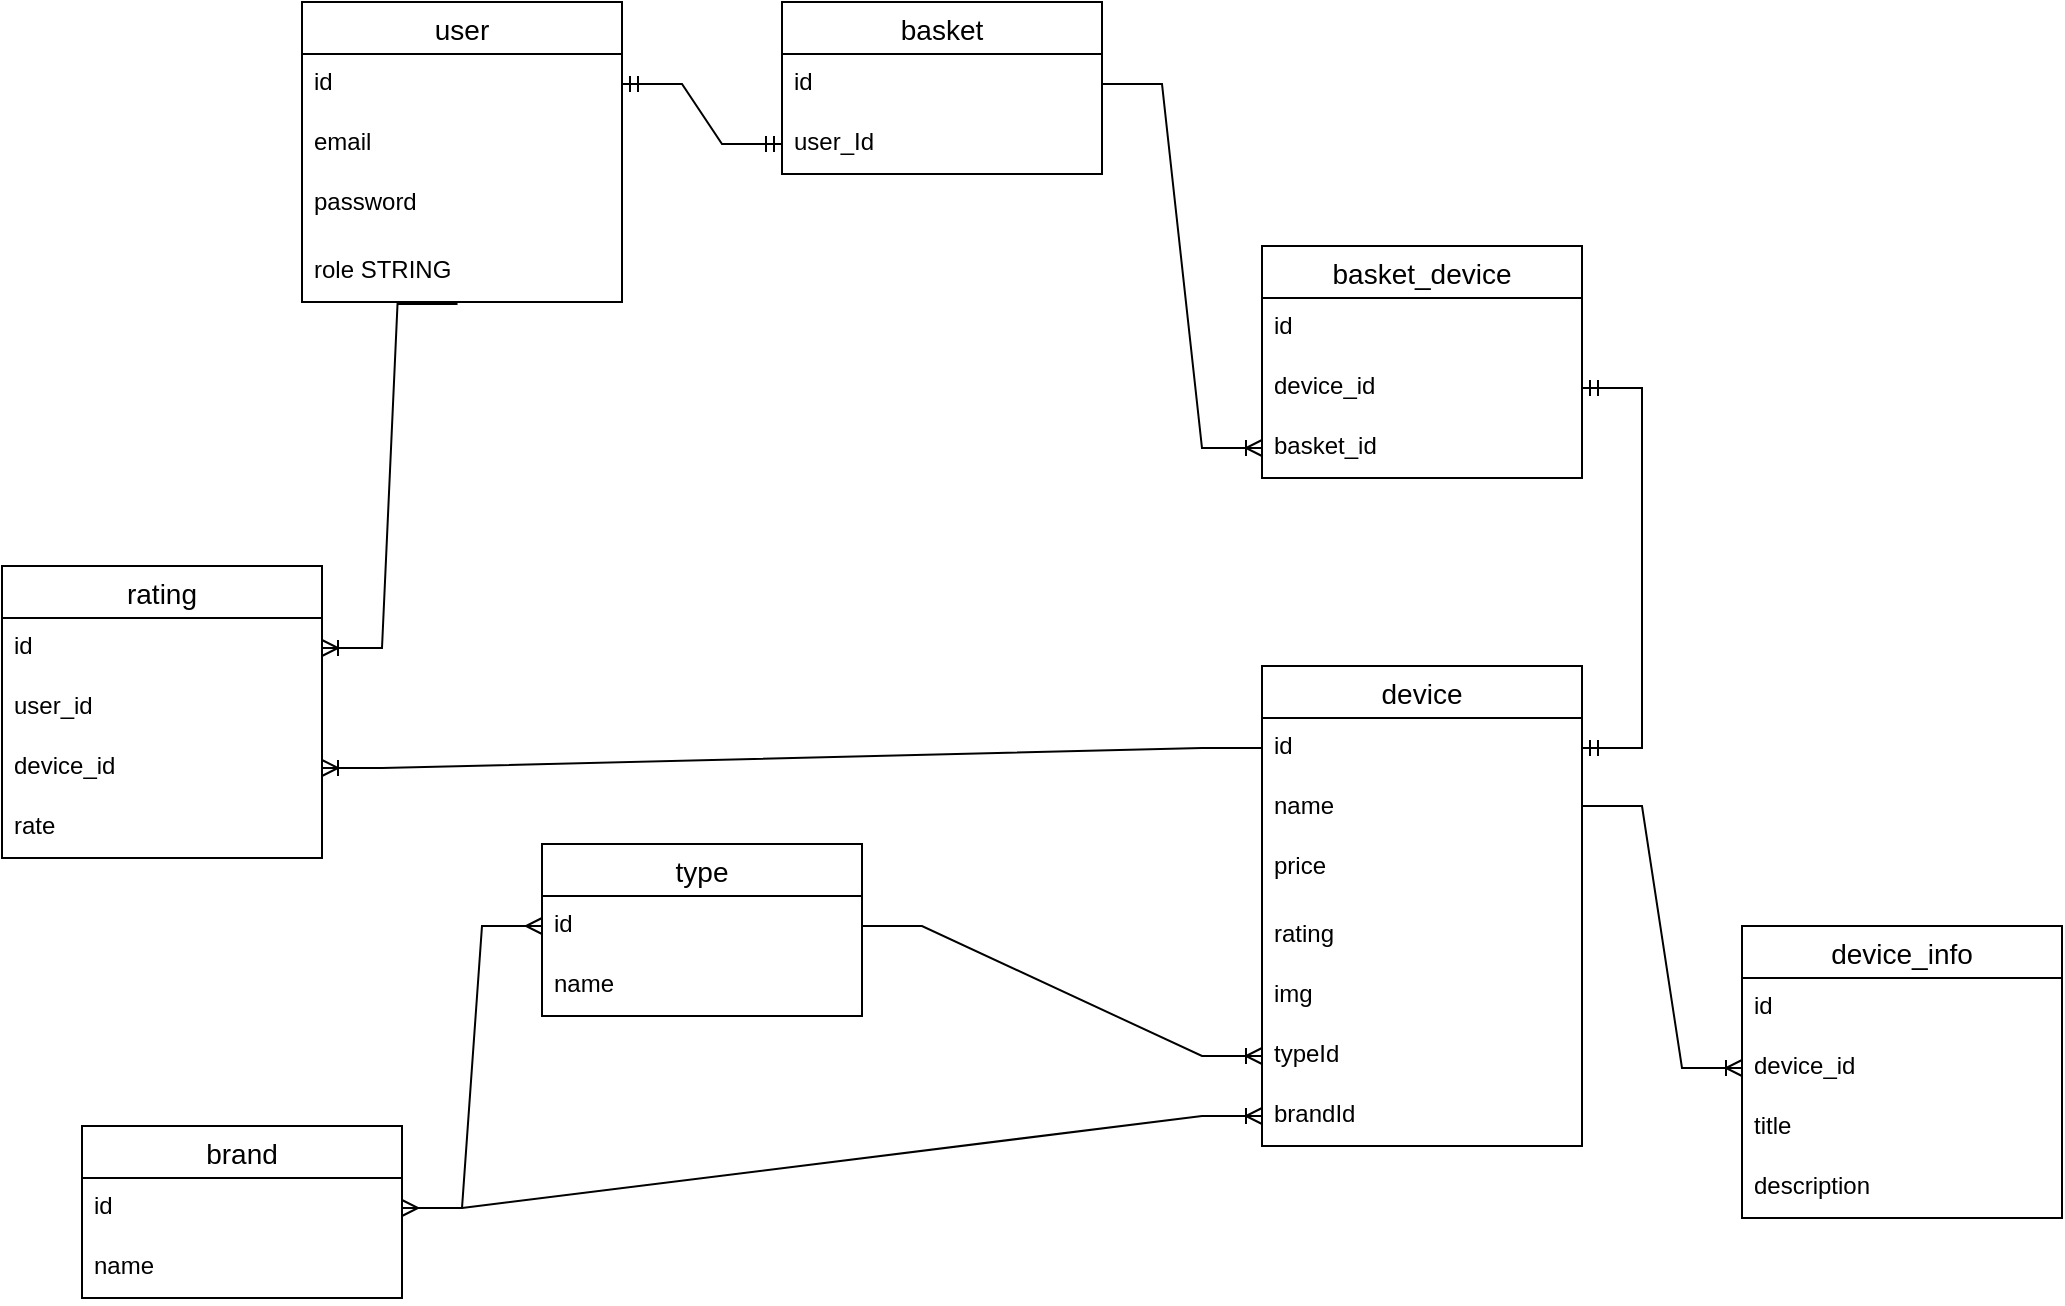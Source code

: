 <mxfile version="24.8.3">
  <diagram name="Страница — 1" id="5M2duqZDa_DK8eWNeIRL">
    <mxGraphModel dx="2261" dy="791" grid="1" gridSize="10" guides="1" tooltips="1" connect="1" arrows="1" fold="1" page="1" pageScale="1" pageWidth="827" pageHeight="1169" math="0" shadow="0">
      <root>
        <mxCell id="0" />
        <mxCell id="1" parent="0" />
        <mxCell id="6WRBKuOcwTeLgiJL0iYH-20" value="user" style="swimlane;fontStyle=0;childLayout=stackLayout;horizontal=1;startSize=26;horizontalStack=0;resizeParent=1;resizeParentMax=0;resizeLast=0;collapsible=1;marginBottom=0;align=center;fontSize=14;" parent="1" vertex="1">
          <mxGeometry x="40" y="78" width="160" height="150" as="geometry">
            <mxRectangle x="40" y="80" width="70" height="30" as="alternateBounds" />
          </mxGeometry>
        </mxCell>
        <mxCell id="6WRBKuOcwTeLgiJL0iYH-21" value="id" style="text;strokeColor=none;fillColor=none;spacingLeft=4;spacingRight=4;overflow=hidden;rotatable=0;points=[[0,0.5],[1,0.5]];portConstraint=eastwest;fontSize=12;whiteSpace=wrap;html=1;" parent="6WRBKuOcwTeLgiJL0iYH-20" vertex="1">
          <mxGeometry y="26" width="160" height="30" as="geometry" />
        </mxCell>
        <mxCell id="6WRBKuOcwTeLgiJL0iYH-22" value="email" style="text;strokeColor=none;fillColor=none;spacingLeft=4;spacingRight=4;overflow=hidden;rotatable=0;points=[[0,0.5],[1,0.5]];portConstraint=eastwest;fontSize=12;whiteSpace=wrap;html=1;" parent="6WRBKuOcwTeLgiJL0iYH-20" vertex="1">
          <mxGeometry y="56" width="160" height="30" as="geometry" />
        </mxCell>
        <mxCell id="6WRBKuOcwTeLgiJL0iYH-23" value="password" style="text;strokeColor=none;fillColor=none;spacingLeft=4;spacingRight=4;overflow=hidden;rotatable=0;points=[[0,0.5],[1,0.5]];portConstraint=eastwest;fontSize=12;whiteSpace=wrap;html=1;" parent="6WRBKuOcwTeLgiJL0iYH-20" vertex="1">
          <mxGeometry y="86" width="160" height="34" as="geometry" />
        </mxCell>
        <mxCell id="6WRBKuOcwTeLgiJL0iYH-37" value="role STRING" style="text;strokeColor=none;fillColor=none;spacingLeft=4;spacingRight=4;overflow=hidden;rotatable=0;points=[[0,0.5],[1,0.5]];portConstraint=eastwest;fontSize=12;whiteSpace=wrap;html=1;" parent="6WRBKuOcwTeLgiJL0iYH-20" vertex="1">
          <mxGeometry y="120" width="160" height="30" as="geometry" />
        </mxCell>
        <mxCell id="6WRBKuOcwTeLgiJL0iYH-38" value="basket" style="swimlane;fontStyle=0;childLayout=stackLayout;horizontal=1;startSize=26;horizontalStack=0;resizeParent=1;resizeParentMax=0;resizeLast=0;collapsible=1;marginBottom=0;align=center;fontSize=14;" parent="1" vertex="1">
          <mxGeometry x="280" y="78" width="160" height="86" as="geometry">
            <mxRectangle x="40" y="80" width="70" height="30" as="alternateBounds" />
          </mxGeometry>
        </mxCell>
        <mxCell id="6WRBKuOcwTeLgiJL0iYH-39" value="id" style="text;strokeColor=none;fillColor=none;spacingLeft=4;spacingRight=4;overflow=hidden;rotatable=0;points=[[0,0.5],[1,0.5]];portConstraint=eastwest;fontSize=12;whiteSpace=wrap;html=1;" parent="6WRBKuOcwTeLgiJL0iYH-38" vertex="1">
          <mxGeometry y="26" width="160" height="30" as="geometry" />
        </mxCell>
        <mxCell id="6WRBKuOcwTeLgiJL0iYH-40" value="user_Id" style="text;strokeColor=none;fillColor=none;spacingLeft=4;spacingRight=4;overflow=hidden;rotatable=0;points=[[0,0.5],[1,0.5]];portConstraint=eastwest;fontSize=12;whiteSpace=wrap;html=1;" parent="6WRBKuOcwTeLgiJL0iYH-38" vertex="1">
          <mxGeometry y="56" width="160" height="30" as="geometry" />
        </mxCell>
        <mxCell id="6WRBKuOcwTeLgiJL0iYH-43" value="" style="edgeStyle=entityRelationEdgeStyle;fontSize=12;html=1;endArrow=ERmandOne;startArrow=ERmandOne;rounded=0;entryX=0;entryY=0.5;entryDx=0;entryDy=0;exitX=1;exitY=0.5;exitDx=0;exitDy=0;" parent="1" source="6WRBKuOcwTeLgiJL0iYH-21" target="6WRBKuOcwTeLgiJL0iYH-40" edge="1">
          <mxGeometry width="100" height="100" relative="1" as="geometry">
            <mxPoint x="220" y="350" as="sourcePoint" />
            <mxPoint x="320" y="250" as="targetPoint" />
          </mxGeometry>
        </mxCell>
        <mxCell id="6WRBKuOcwTeLgiJL0iYH-44" value="device" style="swimlane;fontStyle=0;childLayout=stackLayout;horizontal=1;startSize=26;horizontalStack=0;resizeParent=1;resizeParentMax=0;resizeLast=0;collapsible=1;marginBottom=0;align=center;fontSize=14;" parent="1" vertex="1">
          <mxGeometry x="520" y="410" width="160" height="240" as="geometry">
            <mxRectangle x="40" y="80" width="70" height="30" as="alternateBounds" />
          </mxGeometry>
        </mxCell>
        <mxCell id="6WRBKuOcwTeLgiJL0iYH-45" value="id" style="text;strokeColor=none;fillColor=none;spacingLeft=4;spacingRight=4;overflow=hidden;rotatable=0;points=[[0,0.5],[1,0.5]];portConstraint=eastwest;fontSize=12;whiteSpace=wrap;html=1;" parent="6WRBKuOcwTeLgiJL0iYH-44" vertex="1">
          <mxGeometry y="26" width="160" height="30" as="geometry" />
        </mxCell>
        <mxCell id="6WRBKuOcwTeLgiJL0iYH-46" value="name" style="text;strokeColor=none;fillColor=none;spacingLeft=4;spacingRight=4;overflow=hidden;rotatable=0;points=[[0,0.5],[1,0.5]];portConstraint=eastwest;fontSize=12;whiteSpace=wrap;html=1;" parent="6WRBKuOcwTeLgiJL0iYH-44" vertex="1">
          <mxGeometry y="56" width="160" height="30" as="geometry" />
        </mxCell>
        <mxCell id="6WRBKuOcwTeLgiJL0iYH-47" value="price" style="text;strokeColor=none;fillColor=none;spacingLeft=4;spacingRight=4;overflow=hidden;rotatable=0;points=[[0,0.5],[1,0.5]];portConstraint=eastwest;fontSize=12;whiteSpace=wrap;html=1;" parent="6WRBKuOcwTeLgiJL0iYH-44" vertex="1">
          <mxGeometry y="86" width="160" height="34" as="geometry" />
        </mxCell>
        <mxCell id="6WRBKuOcwTeLgiJL0iYH-48" value="rating" style="text;strokeColor=none;fillColor=none;spacingLeft=4;spacingRight=4;overflow=hidden;rotatable=0;points=[[0,0.5],[1,0.5]];portConstraint=eastwest;fontSize=12;whiteSpace=wrap;html=1;" parent="6WRBKuOcwTeLgiJL0iYH-44" vertex="1">
          <mxGeometry y="120" width="160" height="30" as="geometry" />
        </mxCell>
        <mxCell id="6WRBKuOcwTeLgiJL0iYH-49" value="img" style="text;strokeColor=none;fillColor=none;spacingLeft=4;spacingRight=4;overflow=hidden;rotatable=0;points=[[0,0.5],[1,0.5]];portConstraint=eastwest;fontSize=12;whiteSpace=wrap;html=1;" parent="6WRBKuOcwTeLgiJL0iYH-44" vertex="1">
          <mxGeometry y="150" width="160" height="30" as="geometry" />
        </mxCell>
        <mxCell id="6WRBKuOcwTeLgiJL0iYH-50" value="typeId" style="text;strokeColor=none;fillColor=none;spacingLeft=4;spacingRight=4;overflow=hidden;rotatable=0;points=[[0,0.5],[1,0.5]];portConstraint=eastwest;fontSize=12;whiteSpace=wrap;html=1;" parent="6WRBKuOcwTeLgiJL0iYH-44" vertex="1">
          <mxGeometry y="180" width="160" height="30" as="geometry" />
        </mxCell>
        <mxCell id="6WRBKuOcwTeLgiJL0iYH-51" value="brandId" style="text;strokeColor=none;fillColor=none;spacingLeft=4;spacingRight=4;overflow=hidden;rotatable=0;points=[[0,0.5],[1,0.5]];portConstraint=eastwest;fontSize=12;whiteSpace=wrap;html=1;" parent="6WRBKuOcwTeLgiJL0iYH-44" vertex="1">
          <mxGeometry y="210" width="160" height="30" as="geometry" />
        </mxCell>
        <mxCell id="6WRBKuOcwTeLgiJL0iYH-52" value="type" style="swimlane;fontStyle=0;childLayout=stackLayout;horizontal=1;startSize=26;horizontalStack=0;resizeParent=1;resizeParentMax=0;resizeLast=0;collapsible=1;marginBottom=0;align=center;fontSize=14;" parent="1" vertex="1">
          <mxGeometry x="160" y="499" width="160" height="86" as="geometry" />
        </mxCell>
        <mxCell id="6WRBKuOcwTeLgiJL0iYH-53" value="id" style="text;strokeColor=none;fillColor=none;spacingLeft=4;spacingRight=4;overflow=hidden;rotatable=0;points=[[0,0.5],[1,0.5]];portConstraint=eastwest;fontSize=12;whiteSpace=wrap;html=1;" parent="6WRBKuOcwTeLgiJL0iYH-52" vertex="1">
          <mxGeometry y="26" width="160" height="30" as="geometry" />
        </mxCell>
        <mxCell id="6WRBKuOcwTeLgiJL0iYH-54" value="name" style="text;strokeColor=none;fillColor=none;spacingLeft=4;spacingRight=4;overflow=hidden;rotatable=0;points=[[0,0.5],[1,0.5]];portConstraint=eastwest;fontSize=12;whiteSpace=wrap;html=1;" parent="6WRBKuOcwTeLgiJL0iYH-52" vertex="1">
          <mxGeometry y="56" width="160" height="30" as="geometry" />
        </mxCell>
        <mxCell id="6WRBKuOcwTeLgiJL0iYH-56" value="brand" style="swimlane;fontStyle=0;childLayout=stackLayout;horizontal=1;startSize=26;horizontalStack=0;resizeParent=1;resizeParentMax=0;resizeLast=0;collapsible=1;marginBottom=0;align=center;fontSize=14;" parent="1" vertex="1">
          <mxGeometry x="-70" y="640" width="160" height="86" as="geometry" />
        </mxCell>
        <mxCell id="6WRBKuOcwTeLgiJL0iYH-57" value="id" style="text;strokeColor=none;fillColor=none;spacingLeft=4;spacingRight=4;overflow=hidden;rotatable=0;points=[[0,0.5],[1,0.5]];portConstraint=eastwest;fontSize=12;whiteSpace=wrap;html=1;" parent="6WRBKuOcwTeLgiJL0iYH-56" vertex="1">
          <mxGeometry y="26" width="160" height="30" as="geometry" />
        </mxCell>
        <mxCell id="6WRBKuOcwTeLgiJL0iYH-58" value="name" style="text;strokeColor=none;fillColor=none;spacingLeft=4;spacingRight=4;overflow=hidden;rotatable=0;points=[[0,0.5],[1,0.5]];portConstraint=eastwest;fontSize=12;whiteSpace=wrap;html=1;" parent="6WRBKuOcwTeLgiJL0iYH-56" vertex="1">
          <mxGeometry y="56" width="160" height="30" as="geometry" />
        </mxCell>
        <mxCell id="6WRBKuOcwTeLgiJL0iYH-60" value="" style="edgeStyle=entityRelationEdgeStyle;fontSize=12;html=1;endArrow=ERoneToMany;rounded=0;entryX=0;entryY=0.5;entryDx=0;entryDy=0;" parent="1" source="6WRBKuOcwTeLgiJL0iYH-53" target="6WRBKuOcwTeLgiJL0iYH-50" edge="1">
          <mxGeometry width="100" height="100" relative="1" as="geometry">
            <mxPoint x="420" y="400" as="sourcePoint" />
            <mxPoint x="460" y="420" as="targetPoint" />
          </mxGeometry>
        </mxCell>
        <mxCell id="6WRBKuOcwTeLgiJL0iYH-61" value="" style="edgeStyle=entityRelationEdgeStyle;fontSize=12;html=1;endArrow=ERoneToMany;rounded=0;exitX=1;exitY=0.5;exitDx=0;exitDy=0;" parent="1" source="6WRBKuOcwTeLgiJL0iYH-57" target="6WRBKuOcwTeLgiJL0iYH-51" edge="1">
          <mxGeometry width="100" height="100" relative="1" as="geometry">
            <mxPoint x="380" y="700" as="sourcePoint" />
            <mxPoint x="480" y="600" as="targetPoint" />
          </mxGeometry>
        </mxCell>
        <mxCell id="6WRBKuOcwTeLgiJL0iYH-74" value="" style="edgeStyle=entityRelationEdgeStyle;fontSize=12;html=1;endArrow=ERmany;startArrow=ERmany;rounded=0;entryX=0;entryY=0.5;entryDx=0;entryDy=0;exitX=1;exitY=0.5;exitDx=0;exitDy=0;" parent="1" source="6WRBKuOcwTeLgiJL0iYH-57" target="6WRBKuOcwTeLgiJL0iYH-53" edge="1">
          <mxGeometry width="100" height="100" relative="1" as="geometry">
            <mxPoint x="30" y="590" as="sourcePoint" />
            <mxPoint x="130" y="490" as="targetPoint" />
          </mxGeometry>
        </mxCell>
        <mxCell id="6WRBKuOcwTeLgiJL0iYH-75" value="device_info" style="swimlane;fontStyle=0;childLayout=stackLayout;horizontal=1;startSize=26;horizontalStack=0;resizeParent=1;resizeParentMax=0;resizeLast=0;collapsible=1;marginBottom=0;align=center;fontSize=14;" parent="1" vertex="1">
          <mxGeometry x="760" y="540" width="160" height="146" as="geometry" />
        </mxCell>
        <mxCell id="6WRBKuOcwTeLgiJL0iYH-76" value="id" style="text;strokeColor=none;fillColor=none;spacingLeft=4;spacingRight=4;overflow=hidden;rotatable=0;points=[[0,0.5],[1,0.5]];portConstraint=eastwest;fontSize=12;whiteSpace=wrap;html=1;" parent="6WRBKuOcwTeLgiJL0iYH-75" vertex="1">
          <mxGeometry y="26" width="160" height="30" as="geometry" />
        </mxCell>
        <mxCell id="6WRBKuOcwTeLgiJL0iYH-77" value="device_id" style="text;strokeColor=none;fillColor=none;spacingLeft=4;spacingRight=4;overflow=hidden;rotatable=0;points=[[0,0.5],[1,0.5]];portConstraint=eastwest;fontSize=12;whiteSpace=wrap;html=1;" parent="6WRBKuOcwTeLgiJL0iYH-75" vertex="1">
          <mxGeometry y="56" width="160" height="30" as="geometry" />
        </mxCell>
        <mxCell id="6WRBKuOcwTeLgiJL0iYH-78" value="title" style="text;strokeColor=none;fillColor=none;spacingLeft=4;spacingRight=4;overflow=hidden;rotatable=0;points=[[0,0.5],[1,0.5]];portConstraint=eastwest;fontSize=12;whiteSpace=wrap;html=1;" parent="6WRBKuOcwTeLgiJL0iYH-75" vertex="1">
          <mxGeometry y="86" width="160" height="30" as="geometry" />
        </mxCell>
        <mxCell id="6WRBKuOcwTeLgiJL0iYH-79" value="description" style="text;strokeColor=none;fillColor=none;spacingLeft=4;spacingRight=4;overflow=hidden;rotatable=0;points=[[0,0.5],[1,0.5]];portConstraint=eastwest;fontSize=12;whiteSpace=wrap;html=1;" parent="6WRBKuOcwTeLgiJL0iYH-75" vertex="1">
          <mxGeometry y="116" width="160" height="30" as="geometry" />
        </mxCell>
        <mxCell id="6WRBKuOcwTeLgiJL0iYH-80" value="" style="edgeStyle=entityRelationEdgeStyle;fontSize=12;html=1;endArrow=ERoneToMany;rounded=0;exitX=1;exitY=0.5;exitDx=0;exitDy=0;entryX=0;entryY=0.5;entryDx=0;entryDy=0;" parent="1" target="6WRBKuOcwTeLgiJL0iYH-77" edge="1">
          <mxGeometry width="100" height="100" relative="1" as="geometry">
            <mxPoint x="680" y="480" as="sourcePoint" />
            <mxPoint x="740" y="620" as="targetPoint" />
            <Array as="points">
              <mxPoint x="700" y="640" />
            </Array>
          </mxGeometry>
        </mxCell>
        <mxCell id="6WRBKuOcwTeLgiJL0iYH-82" value="basket_device" style="swimlane;fontStyle=0;childLayout=stackLayout;horizontal=1;startSize=26;horizontalStack=0;resizeParent=1;resizeParentMax=0;resizeLast=0;collapsible=1;marginBottom=0;align=center;fontSize=14;" parent="1" vertex="1">
          <mxGeometry x="520" y="200" width="160" height="116" as="geometry" />
        </mxCell>
        <mxCell id="6WRBKuOcwTeLgiJL0iYH-83" value="id" style="text;strokeColor=none;fillColor=none;spacingLeft=4;spacingRight=4;overflow=hidden;rotatable=0;points=[[0,0.5],[1,0.5]];portConstraint=eastwest;fontSize=12;whiteSpace=wrap;html=1;" parent="6WRBKuOcwTeLgiJL0iYH-82" vertex="1">
          <mxGeometry y="26" width="160" height="30" as="geometry" />
        </mxCell>
        <mxCell id="6WRBKuOcwTeLgiJL0iYH-84" value="device_id" style="text;strokeColor=none;fillColor=none;spacingLeft=4;spacingRight=4;overflow=hidden;rotatable=0;points=[[0,0.5],[1,0.5]];portConstraint=eastwest;fontSize=12;whiteSpace=wrap;html=1;" parent="6WRBKuOcwTeLgiJL0iYH-82" vertex="1">
          <mxGeometry y="56" width="160" height="30" as="geometry" />
        </mxCell>
        <mxCell id="6WRBKuOcwTeLgiJL0iYH-85" value="basket_id" style="text;strokeColor=none;fillColor=none;spacingLeft=4;spacingRight=4;overflow=hidden;rotatable=0;points=[[0,0.5],[1,0.5]];portConstraint=eastwest;fontSize=12;whiteSpace=wrap;html=1;" parent="6WRBKuOcwTeLgiJL0iYH-82" vertex="1">
          <mxGeometry y="86" width="160" height="30" as="geometry" />
        </mxCell>
        <mxCell id="6WRBKuOcwTeLgiJL0iYH-86" value="" style="edgeStyle=entityRelationEdgeStyle;fontSize=12;html=1;endArrow=ERoneToMany;rounded=0;exitX=1;exitY=0.5;exitDx=0;exitDy=0;entryX=0;entryY=0.5;entryDx=0;entryDy=0;" parent="1" source="6WRBKuOcwTeLgiJL0iYH-39" target="6WRBKuOcwTeLgiJL0iYH-85" edge="1">
          <mxGeometry width="100" height="100" relative="1" as="geometry">
            <mxPoint x="330" y="360" as="sourcePoint" />
            <mxPoint x="430" y="260" as="targetPoint" />
          </mxGeometry>
        </mxCell>
        <mxCell id="6WRBKuOcwTeLgiJL0iYH-89" value="" style="edgeStyle=entityRelationEdgeStyle;fontSize=12;html=1;endArrow=ERmandOne;startArrow=ERmandOne;rounded=0;exitX=1;exitY=0.5;exitDx=0;exitDy=0;entryX=1;entryY=0.5;entryDx=0;entryDy=0;" parent="1" source="6WRBKuOcwTeLgiJL0iYH-45" target="6WRBKuOcwTeLgiJL0iYH-84" edge="1">
          <mxGeometry width="100" height="100" relative="1" as="geometry">
            <mxPoint x="380" y="460" as="sourcePoint" />
            <mxPoint x="480" y="360" as="targetPoint" />
          </mxGeometry>
        </mxCell>
        <mxCell id="6WRBKuOcwTeLgiJL0iYH-90" value="rating" style="swimlane;fontStyle=0;childLayout=stackLayout;horizontal=1;startSize=26;horizontalStack=0;resizeParent=1;resizeParentMax=0;resizeLast=0;collapsible=1;marginBottom=0;align=center;fontSize=14;" parent="1" vertex="1">
          <mxGeometry x="-110" y="360" width="160" height="146" as="geometry" />
        </mxCell>
        <mxCell id="6WRBKuOcwTeLgiJL0iYH-91" value="id" style="text;strokeColor=none;fillColor=none;spacingLeft=4;spacingRight=4;overflow=hidden;rotatable=0;points=[[0,0.5],[1,0.5]];portConstraint=eastwest;fontSize=12;whiteSpace=wrap;html=1;" parent="6WRBKuOcwTeLgiJL0iYH-90" vertex="1">
          <mxGeometry y="26" width="160" height="30" as="geometry" />
        </mxCell>
        <mxCell id="6WRBKuOcwTeLgiJL0iYH-92" value="user_id" style="text;strokeColor=none;fillColor=none;spacingLeft=4;spacingRight=4;overflow=hidden;rotatable=0;points=[[0,0.5],[1,0.5]];portConstraint=eastwest;fontSize=12;whiteSpace=wrap;html=1;" parent="6WRBKuOcwTeLgiJL0iYH-90" vertex="1">
          <mxGeometry y="56" width="160" height="30" as="geometry" />
        </mxCell>
        <mxCell id="6WRBKuOcwTeLgiJL0iYH-93" value="device_id" style="text;strokeColor=none;fillColor=none;spacingLeft=4;spacingRight=4;overflow=hidden;rotatable=0;points=[[0,0.5],[1,0.5]];portConstraint=eastwest;fontSize=12;whiteSpace=wrap;html=1;" parent="6WRBKuOcwTeLgiJL0iYH-90" vertex="1">
          <mxGeometry y="86" width="160" height="30" as="geometry" />
        </mxCell>
        <mxCell id="6WRBKuOcwTeLgiJL0iYH-94" value="rate" style="text;strokeColor=none;fillColor=none;spacingLeft=4;spacingRight=4;overflow=hidden;rotatable=0;points=[[0,0.5],[1,0.5]];portConstraint=eastwest;fontSize=12;whiteSpace=wrap;html=1;" parent="6WRBKuOcwTeLgiJL0iYH-90" vertex="1">
          <mxGeometry y="116" width="160" height="30" as="geometry" />
        </mxCell>
        <mxCell id="6WRBKuOcwTeLgiJL0iYH-95" value="" style="edgeStyle=entityRelationEdgeStyle;fontSize=12;html=1;endArrow=ERoneToMany;rounded=0;exitX=0.486;exitY=1.033;exitDx=0;exitDy=0;exitPerimeter=0;" parent="1" source="6WRBKuOcwTeLgiJL0iYH-37" target="6WRBKuOcwTeLgiJL0iYH-91" edge="1">
          <mxGeometry width="100" height="100" relative="1" as="geometry">
            <mxPoint x="320" y="820" as="sourcePoint" />
            <mxPoint x="420" y="720" as="targetPoint" />
          </mxGeometry>
        </mxCell>
        <mxCell id="6WRBKuOcwTeLgiJL0iYH-97" value="" style="edgeStyle=entityRelationEdgeStyle;fontSize=12;html=1;endArrow=ERoneToMany;rounded=0;entryX=1;entryY=0.5;entryDx=0;entryDy=0;exitX=0;exitY=0.5;exitDx=0;exitDy=0;" parent="1" source="6WRBKuOcwTeLgiJL0iYH-45" target="6WRBKuOcwTeLgiJL0iYH-93" edge="1">
          <mxGeometry width="100" height="100" relative="1" as="geometry">
            <mxPoint x="400" y="280" as="sourcePoint" />
            <mxPoint x="110.0" y="491" as="targetPoint" />
          </mxGeometry>
        </mxCell>
      </root>
    </mxGraphModel>
  </diagram>
</mxfile>
